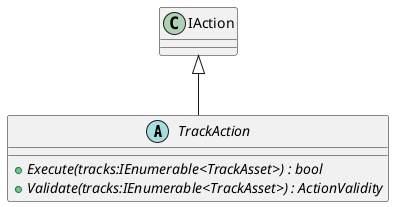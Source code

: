 @startuml
abstract class TrackAction {
    + {abstract} Execute(tracks:IEnumerable<TrackAsset>) : bool
    + {abstract} Validate(tracks:IEnumerable<TrackAsset>) : ActionValidity
}
IAction <|-- TrackAction
@enduml
